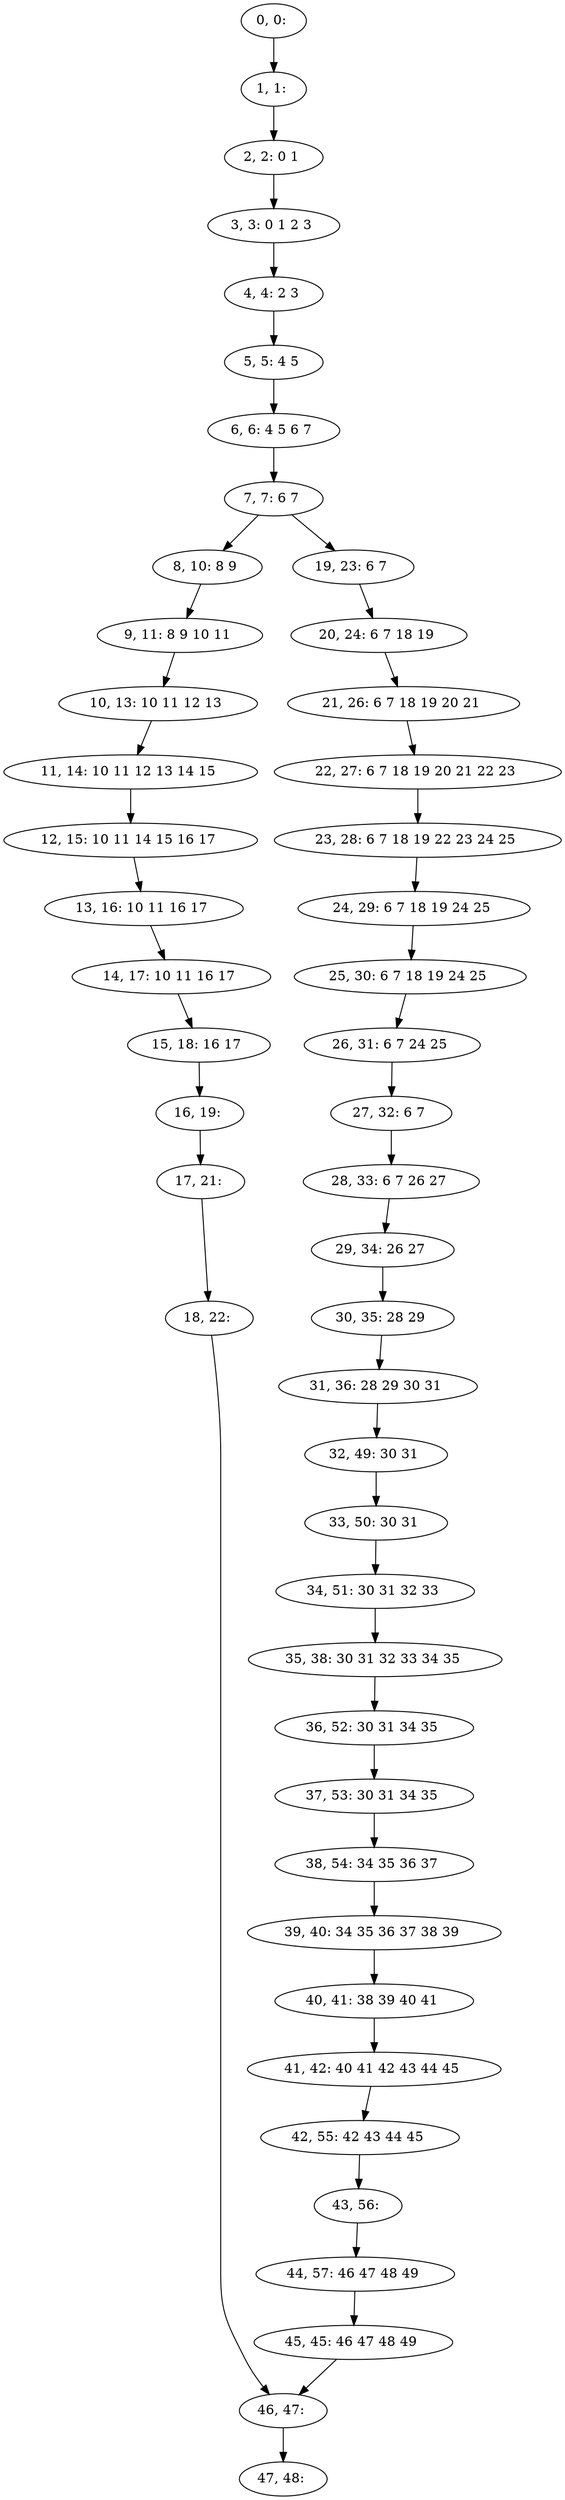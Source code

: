 digraph G {
0[label="0, 0: "];
1[label="1, 1: "];
2[label="2, 2: 0 1 "];
3[label="3, 3: 0 1 2 3 "];
4[label="4, 4: 2 3 "];
5[label="5, 5: 4 5 "];
6[label="6, 6: 4 5 6 7 "];
7[label="7, 7: 6 7 "];
8[label="8, 10: 8 9 "];
9[label="9, 11: 8 9 10 11 "];
10[label="10, 13: 10 11 12 13 "];
11[label="11, 14: 10 11 12 13 14 15 "];
12[label="12, 15: 10 11 14 15 16 17 "];
13[label="13, 16: 10 11 16 17 "];
14[label="14, 17: 10 11 16 17 "];
15[label="15, 18: 16 17 "];
16[label="16, 19: "];
17[label="17, 21: "];
18[label="18, 22: "];
19[label="19, 23: 6 7 "];
20[label="20, 24: 6 7 18 19 "];
21[label="21, 26: 6 7 18 19 20 21 "];
22[label="22, 27: 6 7 18 19 20 21 22 23 "];
23[label="23, 28: 6 7 18 19 22 23 24 25 "];
24[label="24, 29: 6 7 18 19 24 25 "];
25[label="25, 30: 6 7 18 19 24 25 "];
26[label="26, 31: 6 7 24 25 "];
27[label="27, 32: 6 7 "];
28[label="28, 33: 6 7 26 27 "];
29[label="29, 34: 26 27 "];
30[label="30, 35: 28 29 "];
31[label="31, 36: 28 29 30 31 "];
32[label="32, 49: 30 31 "];
33[label="33, 50: 30 31 "];
34[label="34, 51: 30 31 32 33 "];
35[label="35, 38: 30 31 32 33 34 35 "];
36[label="36, 52: 30 31 34 35 "];
37[label="37, 53: 30 31 34 35 "];
38[label="38, 54: 34 35 36 37 "];
39[label="39, 40: 34 35 36 37 38 39 "];
40[label="40, 41: 38 39 40 41 "];
41[label="41, 42: 40 41 42 43 44 45 "];
42[label="42, 55: 42 43 44 45 "];
43[label="43, 56: "];
44[label="44, 57: 46 47 48 49 "];
45[label="45, 45: 46 47 48 49 "];
46[label="46, 47: "];
47[label="47, 48: "];
0->1 ;
1->2 ;
2->3 ;
3->4 ;
4->5 ;
5->6 ;
6->7 ;
7->8 ;
7->19 ;
8->9 ;
9->10 ;
10->11 ;
11->12 ;
12->13 ;
13->14 ;
14->15 ;
15->16 ;
16->17 ;
17->18 ;
18->46 ;
19->20 ;
20->21 ;
21->22 ;
22->23 ;
23->24 ;
24->25 ;
25->26 ;
26->27 ;
27->28 ;
28->29 ;
29->30 ;
30->31 ;
31->32 ;
32->33 ;
33->34 ;
34->35 ;
35->36 ;
36->37 ;
37->38 ;
38->39 ;
39->40 ;
40->41 ;
41->42 ;
42->43 ;
43->44 ;
44->45 ;
45->46 ;
46->47 ;
}
